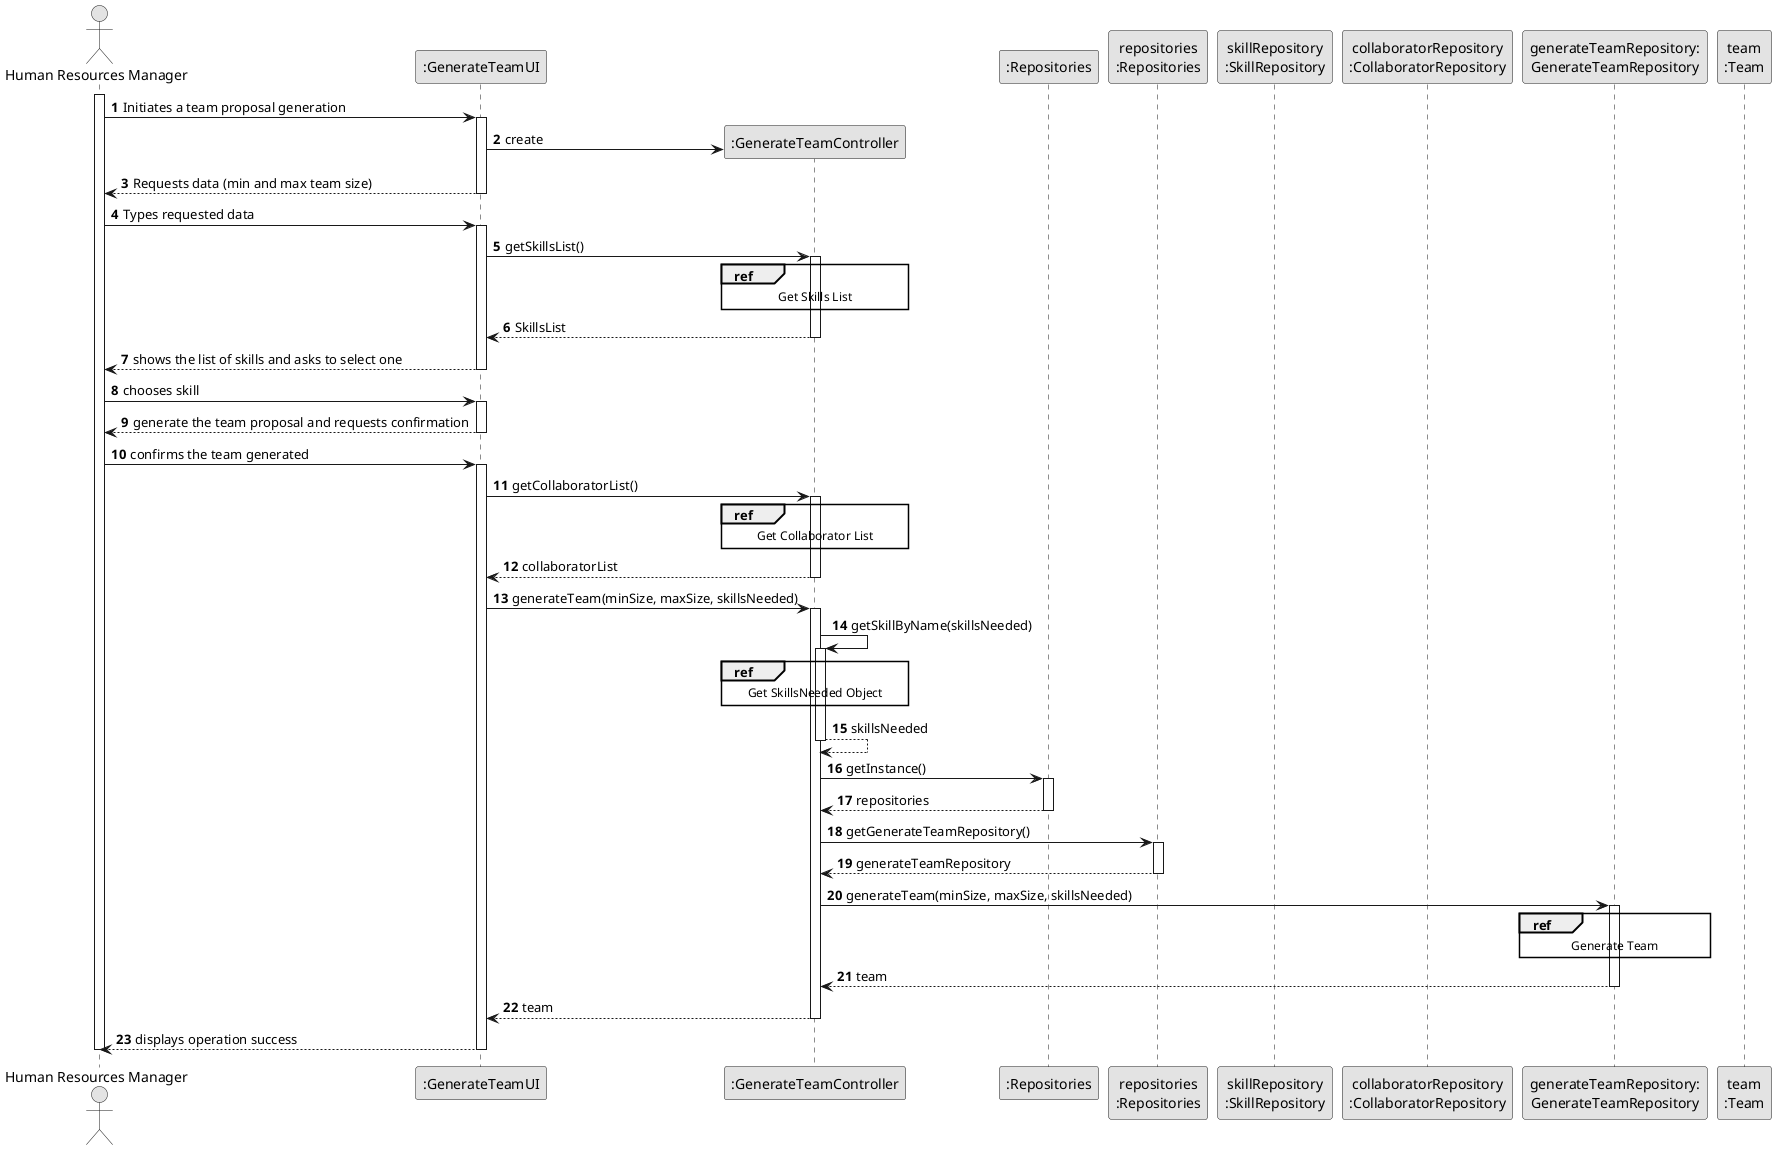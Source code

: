 @startuml
skinparam monochrome true
skinparam packageStyle rectangle
skinparam shadowing false

autonumber

'hide footbox
actor "Human Resources Manager" as HRM
participant ":GenerateTeamUI" as UI
participant ":GenerateTeamController" as CTRL
participant ":Repositories" as REP
participant "repositories\n:Repositories" as REPS
participant "skillRepository\n:SkillRepository" as SREP
participant "collaboratorRepository\n:CollaboratorRepository" as CREP
participant "generateTeamRepository:\nGenerateTeamRepository" as GTREP
participant "team\n:Team" as T


activate HRM

    HRM -> UI : Initiates a team proposal generation
    activate UI

        UI -> CTRL** : create

    UI --> HRM : Requests data (min and max team size)
    deactivate UI

    HRM -> UI : Types requested data
    activate UI

        UI -> CTRL : getSkillsList()
        activate CTRL

           ref over CTRL
                Get Skills List
           end ref

        CTRL --> UI : SkillsList
        deactivate CTRL

    UI --> HRM : shows the list of skills and asks to select one
    deactivate UI

    HRM -> UI : chooses skill
    activate UI

    UI --> HRM : generate the team proposal and requests confirmation
    deactivate UI

    HRM -> UI : confirms the team generated
    activate UI

         UI -> CTRL : getCollaboratorList()
                activate CTRL

                    ref over CTRL
                            Get Collaborator List
                    end ref

         CTRL --> UI : collaboratorList
                    deactivate CTRL

        UI -> CTRL: generateTeam(minSize, maxSize, skillsNeeded)
        activate CTRL

            CTRL -> CTRL: getSkillByName(skillsNeeded)
                        activate CTRL

                        ref over CTRL
                                Get SkillsNeeded Object
                        end ref

            CTRL --> CTRL : skillsNeeded

                        deactivate CTRL

            CTRL -> REP: getInstance()
            activate REP

            REP --> CTRL: repositories
            deactivate REP

            CTRL -> REPS: getGenerateTeamRepository()
            activate REPS

            REPS --> CTRL: generateTeamRepository
            deactivate REPS

            CTRL -> GTREP: generateTeam(minSize, maxSize, skillsNeeded)
            activate GTREP

                ref over GTREP
                        Generate Team
                end ref

            GTREP --> CTRL: team
            deactivate GTREP

        CTRL --> UI: team
        deactivate CTRL

    UI --> HRM: displays operation success
    deactivate UI

deactivate HRM

@enduml